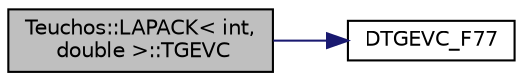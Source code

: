 digraph "Teuchos::LAPACK&lt; int, double &gt;::TGEVC"
{
  edge [fontname="Helvetica",fontsize="10",labelfontname="Helvetica",labelfontsize="10"];
  node [fontname="Helvetica",fontsize="10",shape=record];
  rankdir="LR";
  Node186 [label="Teuchos::LAPACK\< int,\l double \>::TGEVC",height=0.2,width=0.4,color="black", fillcolor="grey75", style="filled", fontcolor="black"];
  Node186 -> Node187 [color="midnightblue",fontsize="10",style="solid",fontname="Helvetica"];
  Node187 [label="DTGEVC_F77",height=0.2,width=0.4,color="black", fillcolor="white", style="filled",URL="$d0/dcb/_teuchos___l_a_p_a_c_k__wrappers_8hpp.html#a00a8897c02162e2891f4c9e085df274c"];
}

